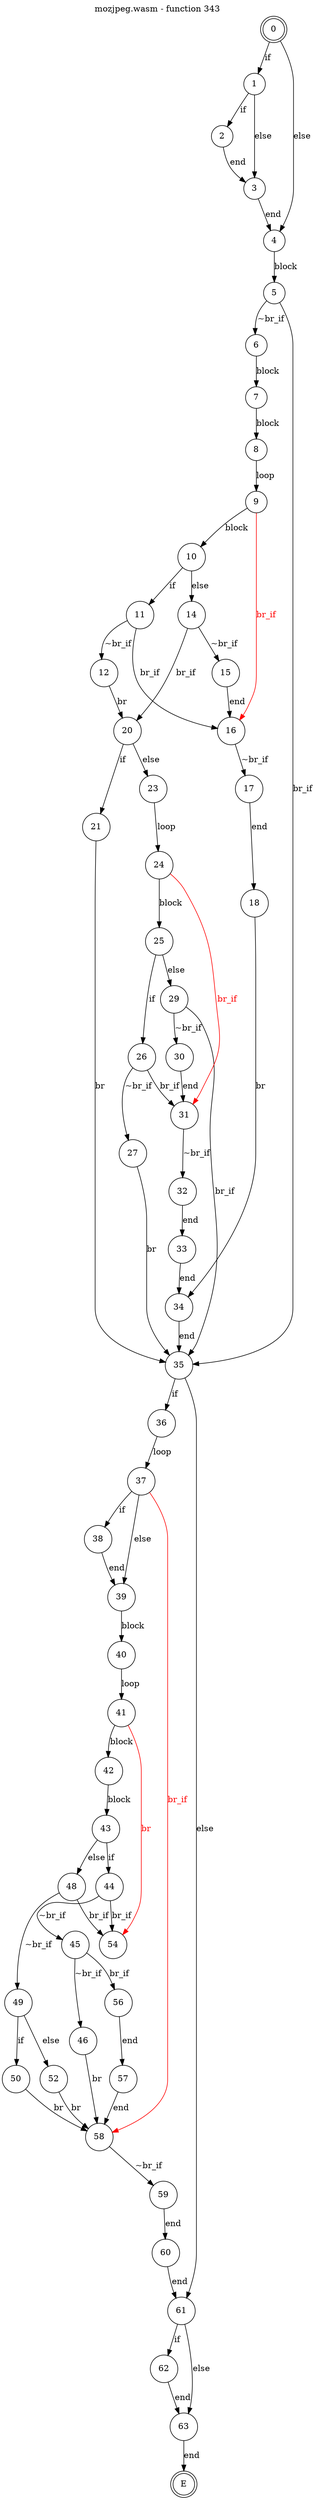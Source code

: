 digraph finite_state_machine {
    label = "mozjpeg.wasm - function 343"
    labelloc =  t
    labelfontsize = 16
    labelfontcolor = black
    labelfontname = "Helvetica"
    node [shape = doublecircle]; 0 E ;
    node [shape = circle];
    0 -> 1[label="if"];
    0 -> 4[label="else"];
    1 -> 2[label="if"];
    1 -> 3[label="else"];
    2 -> 3[label="end"];
    3 -> 4[label="end"];
    4 -> 5[label="block"];
    5 -> 6[label="~br_if"];
    5 -> 35[label="br_if"];
    6 -> 7[label="block"];
    7 -> 8[label="block"];
    8 -> 9[label="loop"];
    9 -> 10[label="block"];
    10 -> 11[label="if"];
    10 -> 14[label="else"];
    11 -> 12[label="~br_if"];
    11 -> 16[label="br_if"];
    12 -> 20[label="br"];
    14 -> 15[label="~br_if"];
    14 -> 20[label="br_if"];
    15 -> 16[label="end"];
    16 -> 17[label="~br_if"];
    16 -> 9[color="red" dir=back fontcolor="red" label="br_if"];
    17 -> 18[label="end"];
    18 -> 34[label="br"];
    20 -> 21[label="if"];
    20 -> 23[label="else"];
    21 -> 35[label="br"];
    23 -> 24[label="loop"];
    24 -> 25[label="block"];
    25 -> 26[label="if"];
    25 -> 29[label="else"];
    26 -> 27[label="~br_if"];
    26 -> 31[label="br_if"];
    27 -> 35[label="br"];
    29 -> 30[label="~br_if"];
    29 -> 35[label="br_if"];
    30 -> 31[label="end"];
    31 -> 32[label="~br_if"];
    31 -> 24[color="red" dir=back fontcolor="red" label="br_if"];
    32 -> 33[label="end"];
    33 -> 34[label="end"];
    34 -> 35[label="end"];
    35 -> 36[label="if"];
    35 -> 61[label="else"];
    36 -> 37[label="loop"];
    37 -> 38[label="if"];
    37 -> 39[label="else"];
    38 -> 39[label="end"];
    39 -> 40[label="block"];
    40 -> 41[label="loop"];
    41 -> 42[label="block"];
    42 -> 43[label="block"];
    43 -> 44[label="if"];
    43 -> 48[label="else"];
    44 -> 45[label="~br_if"];
    44 -> 54[label="br_if"];
    45 -> 46[label="~br_if"];
    45 -> 56[label="br_if"];
    46 -> 58[label="br"];
    48 -> 49[label="~br_if"];
    48 -> 54[label="br_if"];
    49 -> 50[label="if"];
    49 -> 52[label="else"];
    50 -> 58[label="br"];
    52 -> 58[label="br"];
    54 -> 41[color="red" dir=back fontcolor="red" label="br"];
    56 -> 57[label="end"];
    57 -> 58[label="end"];
    58 -> 59[label="~br_if"];
    58 -> 37[color="red" dir=back fontcolor="red" label="br_if"];
    59 -> 60[label="end"];
    60 -> 61[label="end"];
    61 -> 62[label="if"];
    61 -> 63[label="else"];
    62 -> 63[label="end"];
    63 -> E[label="end"];
}
